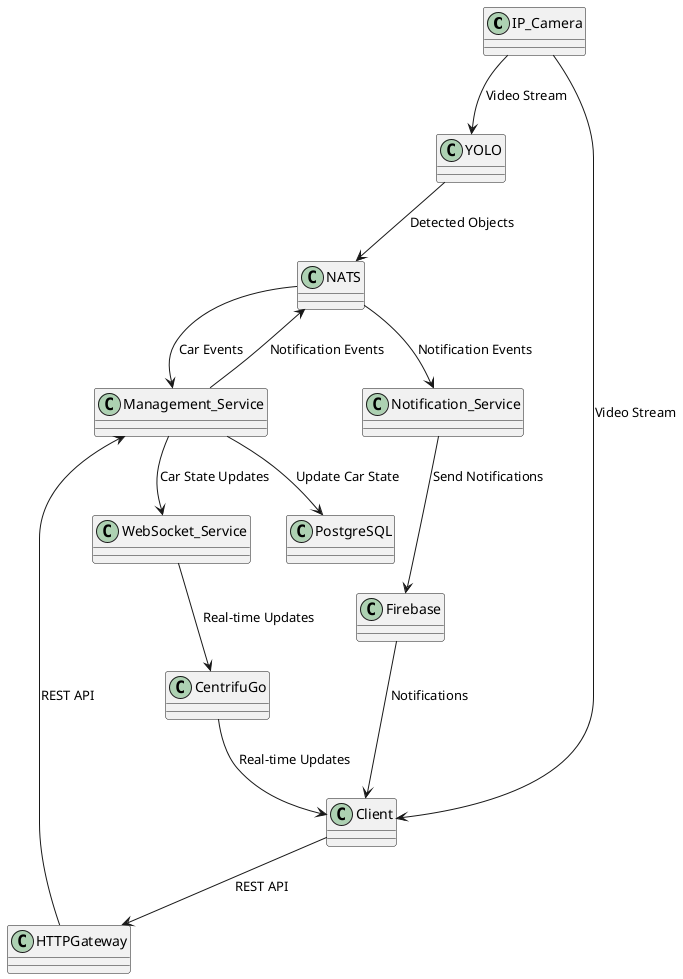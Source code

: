@startuml
!define RECTANGLE class

RECTANGLE IP_Camera {
}

RECTANGLE YOLO {
}

RECTANGLE NATS {
}

RECTANGLE Management_Service {
}

RECTANGLE PostgreSQL {
}

RECTANGLE Notification_Service {
}

RECTANGLE Firebase {
}

RECTANGLE WebSocket_Service {
}

RECTANGLE CentrifuGo {
}

RECTANGLE Client {
}

RECTANGLE HTTPGateway {
}

IP_Camera --> YOLO : Video Stream
YOLO --> NATS : Detected Objects
NATS --> Management_Service : Car Events
Management_Service --> PostgreSQL : Update Car State
Management_Service --> NATS : Notification Events
NATS --> Notification_Service : Notification Events
Notification_Service --> Firebase : Send Notifications
Management_Service --> WebSocket_Service : Car State Updates
WebSocket_Service --> CentrifuGo : Real-time Updates
CentrifuGo --> Client : Real-time Updates
Firebase --> Client : Notifications
IP_Camera --> Client : Video Stream
Client --> HTTPGateway : REST API
HTTPGateway --> Management_Service : REST API

@enduml